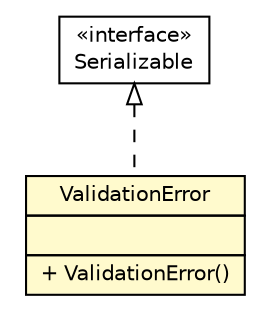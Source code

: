 #!/usr/local/bin/dot
#
# Class diagram 
# Generated by UMLGraph version R5_6-24-gf6e263 (http://www.umlgraph.org/)
#

digraph G {
	edge [fontname="Helvetica",fontsize=10,labelfontname="Helvetica",labelfontsize=10];
	node [fontname="Helvetica",fontsize=10,shape=plaintext];
	nodesep=0.25;
	ranksep=0.5;
	// com.yirendai.oss.lib.errorhandle.api.ValidationError
	c1544 [label=<<table title="com.yirendai.oss.lib.errorhandle.api.ValidationError" border="0" cellborder="1" cellspacing="0" cellpadding="2" port="p" bgcolor="lemonChiffon" href="./ValidationError.html">
		<tr><td><table border="0" cellspacing="0" cellpadding="1">
<tr><td align="center" balign="center"> ValidationError </td></tr>
		</table></td></tr>
		<tr><td><table border="0" cellspacing="0" cellpadding="1">
<tr><td align="left" balign="left">  </td></tr>
		</table></td></tr>
		<tr><td><table border="0" cellspacing="0" cellpadding="1">
<tr><td align="left" balign="left"> + ValidationError() </td></tr>
		</table></td></tr>
		</table>>, URL="./ValidationError.html", fontname="Helvetica", fontcolor="black", fontsize=10.0];
	//com.yirendai.oss.lib.errorhandle.api.ValidationError implements java.io.Serializable
	c1580:p -> c1544:p [dir=back,arrowtail=empty,style=dashed];
	// java.io.Serializable
	c1580 [label=<<table title="java.io.Serializable" border="0" cellborder="1" cellspacing="0" cellpadding="2" port="p" href="http://java.sun.com/j2se/1.4.2/docs/api/java/io/Serializable.html">
		<tr><td><table border="0" cellspacing="0" cellpadding="1">
<tr><td align="center" balign="center"> &#171;interface&#187; </td></tr>
<tr><td align="center" balign="center"> Serializable </td></tr>
		</table></td></tr>
		</table>>, URL="http://java.sun.com/j2se/1.4.2/docs/api/java/io/Serializable.html", fontname="Helvetica", fontcolor="black", fontsize=10.0];
}

